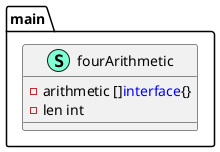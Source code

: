 @startuml
namespace main {
    class fourArithmetic << (S,Aquamarine) >> {
        - arithmetic []<font color=blue>interface</font>{}
        - len int

    }
}


@enduml
